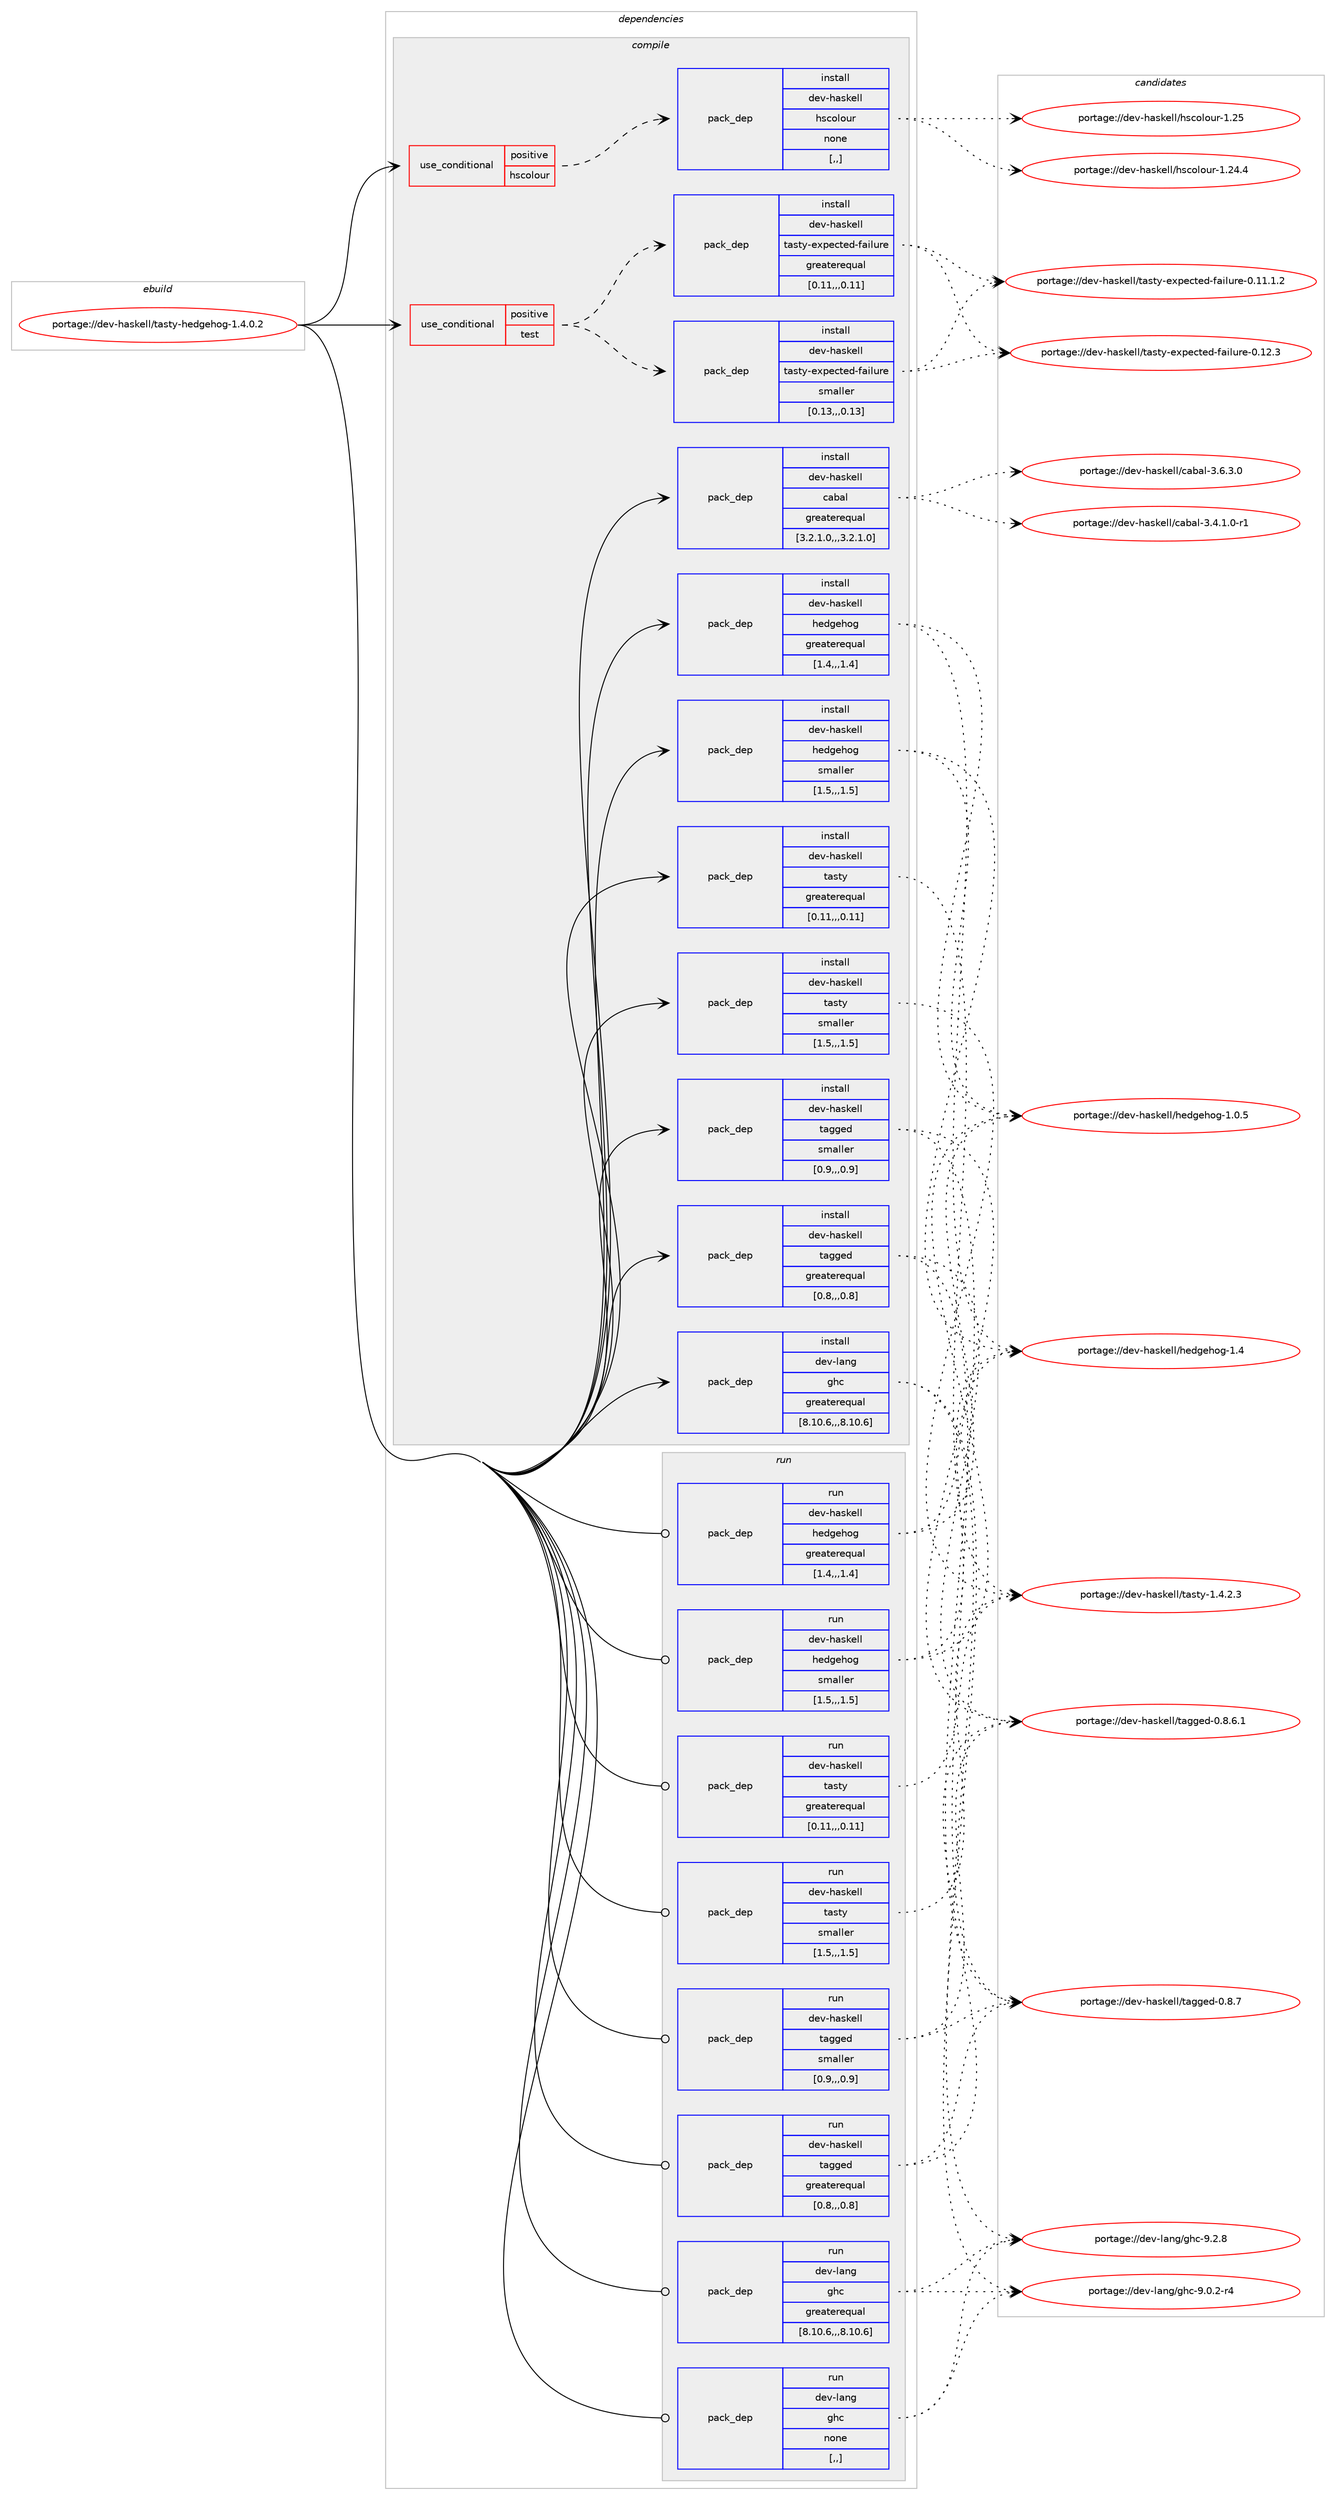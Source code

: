digraph prolog {

# *************
# Graph options
# *************

newrank=true;
concentrate=true;
compound=true;
graph [rankdir=LR,fontname=Helvetica,fontsize=10,ranksep=1.5];#, ranksep=2.5, nodesep=0.2];
edge  [arrowhead=vee];
node  [fontname=Helvetica,fontsize=10];

# **********
# The ebuild
# **********

subgraph cluster_leftcol {
color=gray;
label=<<i>ebuild</i>>;
id [label="portage://dev-haskell/tasty-hedgehog-1.4.0.2", color=red, width=4, href="../dev-haskell/tasty-hedgehog-1.4.0.2.svg"];
}

# ****************
# The dependencies
# ****************

subgraph cluster_midcol {
color=gray;
label=<<i>dependencies</i>>;
subgraph cluster_compile {
fillcolor="#eeeeee";
style=filled;
label=<<i>compile</i>>;
subgraph cond21089 {
dependency88715 [label=<<TABLE BORDER="0" CELLBORDER="1" CELLSPACING="0" CELLPADDING="4"><TR><TD ROWSPAN="3" CELLPADDING="10">use_conditional</TD></TR><TR><TD>positive</TD></TR><TR><TD>hscolour</TD></TR></TABLE>>, shape=none, color=red];
subgraph pack66604 {
dependency88716 [label=<<TABLE BORDER="0" CELLBORDER="1" CELLSPACING="0" CELLPADDING="4" WIDTH="220"><TR><TD ROWSPAN="6" CELLPADDING="30">pack_dep</TD></TR><TR><TD WIDTH="110">install</TD></TR><TR><TD>dev-haskell</TD></TR><TR><TD>hscolour</TD></TR><TR><TD>none</TD></TR><TR><TD>[,,]</TD></TR></TABLE>>, shape=none, color=blue];
}
dependency88715:e -> dependency88716:w [weight=20,style="dashed",arrowhead="vee"];
}
id:e -> dependency88715:w [weight=20,style="solid",arrowhead="vee"];
subgraph cond21090 {
dependency88717 [label=<<TABLE BORDER="0" CELLBORDER="1" CELLSPACING="0" CELLPADDING="4"><TR><TD ROWSPAN="3" CELLPADDING="10">use_conditional</TD></TR><TR><TD>positive</TD></TR><TR><TD>test</TD></TR></TABLE>>, shape=none, color=red];
subgraph pack66605 {
dependency88718 [label=<<TABLE BORDER="0" CELLBORDER="1" CELLSPACING="0" CELLPADDING="4" WIDTH="220"><TR><TD ROWSPAN="6" CELLPADDING="30">pack_dep</TD></TR><TR><TD WIDTH="110">install</TD></TR><TR><TD>dev-haskell</TD></TR><TR><TD>tasty-expected-failure</TD></TR><TR><TD>greaterequal</TD></TR><TR><TD>[0.11,,,0.11]</TD></TR></TABLE>>, shape=none, color=blue];
}
dependency88717:e -> dependency88718:w [weight=20,style="dashed",arrowhead="vee"];
subgraph pack66606 {
dependency88719 [label=<<TABLE BORDER="0" CELLBORDER="1" CELLSPACING="0" CELLPADDING="4" WIDTH="220"><TR><TD ROWSPAN="6" CELLPADDING="30">pack_dep</TD></TR><TR><TD WIDTH="110">install</TD></TR><TR><TD>dev-haskell</TD></TR><TR><TD>tasty-expected-failure</TD></TR><TR><TD>smaller</TD></TR><TR><TD>[0.13,,,0.13]</TD></TR></TABLE>>, shape=none, color=blue];
}
dependency88717:e -> dependency88719:w [weight=20,style="dashed",arrowhead="vee"];
}
id:e -> dependency88717:w [weight=20,style="solid",arrowhead="vee"];
subgraph pack66607 {
dependency88720 [label=<<TABLE BORDER="0" CELLBORDER="1" CELLSPACING="0" CELLPADDING="4" WIDTH="220"><TR><TD ROWSPAN="6" CELLPADDING="30">pack_dep</TD></TR><TR><TD WIDTH="110">install</TD></TR><TR><TD>dev-haskell</TD></TR><TR><TD>cabal</TD></TR><TR><TD>greaterequal</TD></TR><TR><TD>[3.2.1.0,,,3.2.1.0]</TD></TR></TABLE>>, shape=none, color=blue];
}
id:e -> dependency88720:w [weight=20,style="solid",arrowhead="vee"];
subgraph pack66608 {
dependency88721 [label=<<TABLE BORDER="0" CELLBORDER="1" CELLSPACING="0" CELLPADDING="4" WIDTH="220"><TR><TD ROWSPAN="6" CELLPADDING="30">pack_dep</TD></TR><TR><TD WIDTH="110">install</TD></TR><TR><TD>dev-haskell</TD></TR><TR><TD>hedgehog</TD></TR><TR><TD>greaterequal</TD></TR><TR><TD>[1.4,,,1.4]</TD></TR></TABLE>>, shape=none, color=blue];
}
id:e -> dependency88721:w [weight=20,style="solid",arrowhead="vee"];
subgraph pack66609 {
dependency88722 [label=<<TABLE BORDER="0" CELLBORDER="1" CELLSPACING="0" CELLPADDING="4" WIDTH="220"><TR><TD ROWSPAN="6" CELLPADDING="30">pack_dep</TD></TR><TR><TD WIDTH="110">install</TD></TR><TR><TD>dev-haskell</TD></TR><TR><TD>hedgehog</TD></TR><TR><TD>smaller</TD></TR><TR><TD>[1.5,,,1.5]</TD></TR></TABLE>>, shape=none, color=blue];
}
id:e -> dependency88722:w [weight=20,style="solid",arrowhead="vee"];
subgraph pack66610 {
dependency88723 [label=<<TABLE BORDER="0" CELLBORDER="1" CELLSPACING="0" CELLPADDING="4" WIDTH="220"><TR><TD ROWSPAN="6" CELLPADDING="30">pack_dep</TD></TR><TR><TD WIDTH="110">install</TD></TR><TR><TD>dev-haskell</TD></TR><TR><TD>tagged</TD></TR><TR><TD>greaterequal</TD></TR><TR><TD>[0.8,,,0.8]</TD></TR></TABLE>>, shape=none, color=blue];
}
id:e -> dependency88723:w [weight=20,style="solid",arrowhead="vee"];
subgraph pack66611 {
dependency88724 [label=<<TABLE BORDER="0" CELLBORDER="1" CELLSPACING="0" CELLPADDING="4" WIDTH="220"><TR><TD ROWSPAN="6" CELLPADDING="30">pack_dep</TD></TR><TR><TD WIDTH="110">install</TD></TR><TR><TD>dev-haskell</TD></TR><TR><TD>tagged</TD></TR><TR><TD>smaller</TD></TR><TR><TD>[0.9,,,0.9]</TD></TR></TABLE>>, shape=none, color=blue];
}
id:e -> dependency88724:w [weight=20,style="solid",arrowhead="vee"];
subgraph pack66612 {
dependency88725 [label=<<TABLE BORDER="0" CELLBORDER="1" CELLSPACING="0" CELLPADDING="4" WIDTH="220"><TR><TD ROWSPAN="6" CELLPADDING="30">pack_dep</TD></TR><TR><TD WIDTH="110">install</TD></TR><TR><TD>dev-haskell</TD></TR><TR><TD>tasty</TD></TR><TR><TD>greaterequal</TD></TR><TR><TD>[0.11,,,0.11]</TD></TR></TABLE>>, shape=none, color=blue];
}
id:e -> dependency88725:w [weight=20,style="solid",arrowhead="vee"];
subgraph pack66613 {
dependency88726 [label=<<TABLE BORDER="0" CELLBORDER="1" CELLSPACING="0" CELLPADDING="4" WIDTH="220"><TR><TD ROWSPAN="6" CELLPADDING="30">pack_dep</TD></TR><TR><TD WIDTH="110">install</TD></TR><TR><TD>dev-haskell</TD></TR><TR><TD>tasty</TD></TR><TR><TD>smaller</TD></TR><TR><TD>[1.5,,,1.5]</TD></TR></TABLE>>, shape=none, color=blue];
}
id:e -> dependency88726:w [weight=20,style="solid",arrowhead="vee"];
subgraph pack66614 {
dependency88727 [label=<<TABLE BORDER="0" CELLBORDER="1" CELLSPACING="0" CELLPADDING="4" WIDTH="220"><TR><TD ROWSPAN="6" CELLPADDING="30">pack_dep</TD></TR><TR><TD WIDTH="110">install</TD></TR><TR><TD>dev-lang</TD></TR><TR><TD>ghc</TD></TR><TR><TD>greaterequal</TD></TR><TR><TD>[8.10.6,,,8.10.6]</TD></TR></TABLE>>, shape=none, color=blue];
}
id:e -> dependency88727:w [weight=20,style="solid",arrowhead="vee"];
}
subgraph cluster_compileandrun {
fillcolor="#eeeeee";
style=filled;
label=<<i>compile and run</i>>;
}
subgraph cluster_run {
fillcolor="#eeeeee";
style=filled;
label=<<i>run</i>>;
subgraph pack66615 {
dependency88728 [label=<<TABLE BORDER="0" CELLBORDER="1" CELLSPACING="0" CELLPADDING="4" WIDTH="220"><TR><TD ROWSPAN="6" CELLPADDING="30">pack_dep</TD></TR><TR><TD WIDTH="110">run</TD></TR><TR><TD>dev-haskell</TD></TR><TR><TD>hedgehog</TD></TR><TR><TD>greaterequal</TD></TR><TR><TD>[1.4,,,1.4]</TD></TR></TABLE>>, shape=none, color=blue];
}
id:e -> dependency88728:w [weight=20,style="solid",arrowhead="odot"];
subgraph pack66616 {
dependency88729 [label=<<TABLE BORDER="0" CELLBORDER="1" CELLSPACING="0" CELLPADDING="4" WIDTH="220"><TR><TD ROWSPAN="6" CELLPADDING="30">pack_dep</TD></TR><TR><TD WIDTH="110">run</TD></TR><TR><TD>dev-haskell</TD></TR><TR><TD>hedgehog</TD></TR><TR><TD>smaller</TD></TR><TR><TD>[1.5,,,1.5]</TD></TR></TABLE>>, shape=none, color=blue];
}
id:e -> dependency88729:w [weight=20,style="solid",arrowhead="odot"];
subgraph pack66617 {
dependency88730 [label=<<TABLE BORDER="0" CELLBORDER="1" CELLSPACING="0" CELLPADDING="4" WIDTH="220"><TR><TD ROWSPAN="6" CELLPADDING="30">pack_dep</TD></TR><TR><TD WIDTH="110">run</TD></TR><TR><TD>dev-haskell</TD></TR><TR><TD>tagged</TD></TR><TR><TD>greaterequal</TD></TR><TR><TD>[0.8,,,0.8]</TD></TR></TABLE>>, shape=none, color=blue];
}
id:e -> dependency88730:w [weight=20,style="solid",arrowhead="odot"];
subgraph pack66618 {
dependency88731 [label=<<TABLE BORDER="0" CELLBORDER="1" CELLSPACING="0" CELLPADDING="4" WIDTH="220"><TR><TD ROWSPAN="6" CELLPADDING="30">pack_dep</TD></TR><TR><TD WIDTH="110">run</TD></TR><TR><TD>dev-haskell</TD></TR><TR><TD>tagged</TD></TR><TR><TD>smaller</TD></TR><TR><TD>[0.9,,,0.9]</TD></TR></TABLE>>, shape=none, color=blue];
}
id:e -> dependency88731:w [weight=20,style="solid",arrowhead="odot"];
subgraph pack66619 {
dependency88732 [label=<<TABLE BORDER="0" CELLBORDER="1" CELLSPACING="0" CELLPADDING="4" WIDTH="220"><TR><TD ROWSPAN="6" CELLPADDING="30">pack_dep</TD></TR><TR><TD WIDTH="110">run</TD></TR><TR><TD>dev-haskell</TD></TR><TR><TD>tasty</TD></TR><TR><TD>greaterequal</TD></TR><TR><TD>[0.11,,,0.11]</TD></TR></TABLE>>, shape=none, color=blue];
}
id:e -> dependency88732:w [weight=20,style="solid",arrowhead="odot"];
subgraph pack66620 {
dependency88733 [label=<<TABLE BORDER="0" CELLBORDER="1" CELLSPACING="0" CELLPADDING="4" WIDTH="220"><TR><TD ROWSPAN="6" CELLPADDING="30">pack_dep</TD></TR><TR><TD WIDTH="110">run</TD></TR><TR><TD>dev-haskell</TD></TR><TR><TD>tasty</TD></TR><TR><TD>smaller</TD></TR><TR><TD>[1.5,,,1.5]</TD></TR></TABLE>>, shape=none, color=blue];
}
id:e -> dependency88733:w [weight=20,style="solid",arrowhead="odot"];
subgraph pack66621 {
dependency88734 [label=<<TABLE BORDER="0" CELLBORDER="1" CELLSPACING="0" CELLPADDING="4" WIDTH="220"><TR><TD ROWSPAN="6" CELLPADDING="30">pack_dep</TD></TR><TR><TD WIDTH="110">run</TD></TR><TR><TD>dev-lang</TD></TR><TR><TD>ghc</TD></TR><TR><TD>greaterequal</TD></TR><TR><TD>[8.10.6,,,8.10.6]</TD></TR></TABLE>>, shape=none, color=blue];
}
id:e -> dependency88734:w [weight=20,style="solid",arrowhead="odot"];
subgraph pack66622 {
dependency88735 [label=<<TABLE BORDER="0" CELLBORDER="1" CELLSPACING="0" CELLPADDING="4" WIDTH="220"><TR><TD ROWSPAN="6" CELLPADDING="30">pack_dep</TD></TR><TR><TD WIDTH="110">run</TD></TR><TR><TD>dev-lang</TD></TR><TR><TD>ghc</TD></TR><TR><TD>none</TD></TR><TR><TD>[,,]</TD></TR></TABLE>>, shape=none, color=blue];
}
id:e -> dependency88735:w [weight=20,style="solid",arrowhead="odot"];
}
}

# **************
# The candidates
# **************

subgraph cluster_choices {
rank=same;
color=gray;
label=<<i>candidates</i>>;

subgraph choice66604 {
color=black;
nodesep=1;
choice100101118451049711510710110810847104115991111081111171144549465053 [label="portage://dev-haskell/hscolour-1.25", color=red, width=4,href="../dev-haskell/hscolour-1.25.svg"];
choice1001011184510497115107101108108471041159911110811111711445494650524652 [label="portage://dev-haskell/hscolour-1.24.4", color=red, width=4,href="../dev-haskell/hscolour-1.24.4.svg"];
dependency88716:e -> choice100101118451049711510710110810847104115991111081111171144549465053:w [style=dotted,weight="100"];
dependency88716:e -> choice1001011184510497115107101108108471041159911110811111711445494650524652:w [style=dotted,weight="100"];
}
subgraph choice66605 {
color=black;
nodesep=1;
choice100101118451049711510710110810847116971151161214510112011210199116101100451029710510811711410145484649504651 [label="portage://dev-haskell/tasty-expected-failure-0.12.3", color=red, width=4,href="../dev-haskell/tasty-expected-failure-0.12.3.svg"];
choice1001011184510497115107101108108471169711511612145101120112101991161011004510297105108117114101454846494946494650 [label="portage://dev-haskell/tasty-expected-failure-0.11.1.2", color=red, width=4,href="../dev-haskell/tasty-expected-failure-0.11.1.2.svg"];
dependency88718:e -> choice100101118451049711510710110810847116971151161214510112011210199116101100451029710510811711410145484649504651:w [style=dotted,weight="100"];
dependency88718:e -> choice1001011184510497115107101108108471169711511612145101120112101991161011004510297105108117114101454846494946494650:w [style=dotted,weight="100"];
}
subgraph choice66606 {
color=black;
nodesep=1;
choice100101118451049711510710110810847116971151161214510112011210199116101100451029710510811711410145484649504651 [label="portage://dev-haskell/tasty-expected-failure-0.12.3", color=red, width=4,href="../dev-haskell/tasty-expected-failure-0.12.3.svg"];
choice1001011184510497115107101108108471169711511612145101120112101991161011004510297105108117114101454846494946494650 [label="portage://dev-haskell/tasty-expected-failure-0.11.1.2", color=red, width=4,href="../dev-haskell/tasty-expected-failure-0.11.1.2.svg"];
dependency88719:e -> choice100101118451049711510710110810847116971151161214510112011210199116101100451029710510811711410145484649504651:w [style=dotted,weight="100"];
dependency88719:e -> choice1001011184510497115107101108108471169711511612145101120112101991161011004510297105108117114101454846494946494650:w [style=dotted,weight="100"];
}
subgraph choice66607 {
color=black;
nodesep=1;
choice100101118451049711510710110810847999798971084551465446514648 [label="portage://dev-haskell/cabal-3.6.3.0", color=red, width=4,href="../dev-haskell/cabal-3.6.3.0.svg"];
choice1001011184510497115107101108108479997989710845514652464946484511449 [label="portage://dev-haskell/cabal-3.4.1.0-r1", color=red, width=4,href="../dev-haskell/cabal-3.4.1.0-r1.svg"];
dependency88720:e -> choice100101118451049711510710110810847999798971084551465446514648:w [style=dotted,weight="100"];
dependency88720:e -> choice1001011184510497115107101108108479997989710845514652464946484511449:w [style=dotted,weight="100"];
}
subgraph choice66608 {
color=black;
nodesep=1;
choice10010111845104971151071011081084710410110010310110411110345494652 [label="portage://dev-haskell/hedgehog-1.4", color=red, width=4,href="../dev-haskell/hedgehog-1.4.svg"];
choice100101118451049711510710110810847104101100103101104111103454946484653 [label="portage://dev-haskell/hedgehog-1.0.5", color=red, width=4,href="../dev-haskell/hedgehog-1.0.5.svg"];
dependency88721:e -> choice10010111845104971151071011081084710410110010310110411110345494652:w [style=dotted,weight="100"];
dependency88721:e -> choice100101118451049711510710110810847104101100103101104111103454946484653:w [style=dotted,weight="100"];
}
subgraph choice66609 {
color=black;
nodesep=1;
choice10010111845104971151071011081084710410110010310110411110345494652 [label="portage://dev-haskell/hedgehog-1.4", color=red, width=4,href="../dev-haskell/hedgehog-1.4.svg"];
choice100101118451049711510710110810847104101100103101104111103454946484653 [label="portage://dev-haskell/hedgehog-1.0.5", color=red, width=4,href="../dev-haskell/hedgehog-1.0.5.svg"];
dependency88722:e -> choice10010111845104971151071011081084710410110010310110411110345494652:w [style=dotted,weight="100"];
dependency88722:e -> choice100101118451049711510710110810847104101100103101104111103454946484653:w [style=dotted,weight="100"];
}
subgraph choice66610 {
color=black;
nodesep=1;
choice10010111845104971151071011081084711697103103101100454846564655 [label="portage://dev-haskell/tagged-0.8.7", color=red, width=4,href="../dev-haskell/tagged-0.8.7.svg"];
choice100101118451049711510710110810847116971031031011004548465646544649 [label="portage://dev-haskell/tagged-0.8.6.1", color=red, width=4,href="../dev-haskell/tagged-0.8.6.1.svg"];
dependency88723:e -> choice10010111845104971151071011081084711697103103101100454846564655:w [style=dotted,weight="100"];
dependency88723:e -> choice100101118451049711510710110810847116971031031011004548465646544649:w [style=dotted,weight="100"];
}
subgraph choice66611 {
color=black;
nodesep=1;
choice10010111845104971151071011081084711697103103101100454846564655 [label="portage://dev-haskell/tagged-0.8.7", color=red, width=4,href="../dev-haskell/tagged-0.8.7.svg"];
choice100101118451049711510710110810847116971031031011004548465646544649 [label="portage://dev-haskell/tagged-0.8.6.1", color=red, width=4,href="../dev-haskell/tagged-0.8.6.1.svg"];
dependency88724:e -> choice10010111845104971151071011081084711697103103101100454846564655:w [style=dotted,weight="100"];
dependency88724:e -> choice100101118451049711510710110810847116971031031011004548465646544649:w [style=dotted,weight="100"];
}
subgraph choice66612 {
color=black;
nodesep=1;
choice100101118451049711510710110810847116971151161214549465246504651 [label="portage://dev-haskell/tasty-1.4.2.3", color=red, width=4,href="../dev-haskell/tasty-1.4.2.3.svg"];
dependency88725:e -> choice100101118451049711510710110810847116971151161214549465246504651:w [style=dotted,weight="100"];
}
subgraph choice66613 {
color=black;
nodesep=1;
choice100101118451049711510710110810847116971151161214549465246504651 [label="portage://dev-haskell/tasty-1.4.2.3", color=red, width=4,href="../dev-haskell/tasty-1.4.2.3.svg"];
dependency88726:e -> choice100101118451049711510710110810847116971151161214549465246504651:w [style=dotted,weight="100"];
}
subgraph choice66614 {
color=black;
nodesep=1;
choice10010111845108971101034710310499455746504656 [label="portage://dev-lang/ghc-9.2.8", color=red, width=4,href="../dev-lang/ghc-9.2.8.svg"];
choice100101118451089711010347103104994557464846504511452 [label="portage://dev-lang/ghc-9.0.2-r4", color=red, width=4,href="../dev-lang/ghc-9.0.2-r4.svg"];
dependency88727:e -> choice10010111845108971101034710310499455746504656:w [style=dotted,weight="100"];
dependency88727:e -> choice100101118451089711010347103104994557464846504511452:w [style=dotted,weight="100"];
}
subgraph choice66615 {
color=black;
nodesep=1;
choice10010111845104971151071011081084710410110010310110411110345494652 [label="portage://dev-haskell/hedgehog-1.4", color=red, width=4,href="../dev-haskell/hedgehog-1.4.svg"];
choice100101118451049711510710110810847104101100103101104111103454946484653 [label="portage://dev-haskell/hedgehog-1.0.5", color=red, width=4,href="../dev-haskell/hedgehog-1.0.5.svg"];
dependency88728:e -> choice10010111845104971151071011081084710410110010310110411110345494652:w [style=dotted,weight="100"];
dependency88728:e -> choice100101118451049711510710110810847104101100103101104111103454946484653:w [style=dotted,weight="100"];
}
subgraph choice66616 {
color=black;
nodesep=1;
choice10010111845104971151071011081084710410110010310110411110345494652 [label="portage://dev-haskell/hedgehog-1.4", color=red, width=4,href="../dev-haskell/hedgehog-1.4.svg"];
choice100101118451049711510710110810847104101100103101104111103454946484653 [label="portage://dev-haskell/hedgehog-1.0.5", color=red, width=4,href="../dev-haskell/hedgehog-1.0.5.svg"];
dependency88729:e -> choice10010111845104971151071011081084710410110010310110411110345494652:w [style=dotted,weight="100"];
dependency88729:e -> choice100101118451049711510710110810847104101100103101104111103454946484653:w [style=dotted,weight="100"];
}
subgraph choice66617 {
color=black;
nodesep=1;
choice10010111845104971151071011081084711697103103101100454846564655 [label="portage://dev-haskell/tagged-0.8.7", color=red, width=4,href="../dev-haskell/tagged-0.8.7.svg"];
choice100101118451049711510710110810847116971031031011004548465646544649 [label="portage://dev-haskell/tagged-0.8.6.1", color=red, width=4,href="../dev-haskell/tagged-0.8.6.1.svg"];
dependency88730:e -> choice10010111845104971151071011081084711697103103101100454846564655:w [style=dotted,weight="100"];
dependency88730:e -> choice100101118451049711510710110810847116971031031011004548465646544649:w [style=dotted,weight="100"];
}
subgraph choice66618 {
color=black;
nodesep=1;
choice10010111845104971151071011081084711697103103101100454846564655 [label="portage://dev-haskell/tagged-0.8.7", color=red, width=4,href="../dev-haskell/tagged-0.8.7.svg"];
choice100101118451049711510710110810847116971031031011004548465646544649 [label="portage://dev-haskell/tagged-0.8.6.1", color=red, width=4,href="../dev-haskell/tagged-0.8.6.1.svg"];
dependency88731:e -> choice10010111845104971151071011081084711697103103101100454846564655:w [style=dotted,weight="100"];
dependency88731:e -> choice100101118451049711510710110810847116971031031011004548465646544649:w [style=dotted,weight="100"];
}
subgraph choice66619 {
color=black;
nodesep=1;
choice100101118451049711510710110810847116971151161214549465246504651 [label="portage://dev-haskell/tasty-1.4.2.3", color=red, width=4,href="../dev-haskell/tasty-1.4.2.3.svg"];
dependency88732:e -> choice100101118451049711510710110810847116971151161214549465246504651:w [style=dotted,weight="100"];
}
subgraph choice66620 {
color=black;
nodesep=1;
choice100101118451049711510710110810847116971151161214549465246504651 [label="portage://dev-haskell/tasty-1.4.2.3", color=red, width=4,href="../dev-haskell/tasty-1.4.2.3.svg"];
dependency88733:e -> choice100101118451049711510710110810847116971151161214549465246504651:w [style=dotted,weight="100"];
}
subgraph choice66621 {
color=black;
nodesep=1;
choice10010111845108971101034710310499455746504656 [label="portage://dev-lang/ghc-9.2.8", color=red, width=4,href="../dev-lang/ghc-9.2.8.svg"];
choice100101118451089711010347103104994557464846504511452 [label="portage://dev-lang/ghc-9.0.2-r4", color=red, width=4,href="../dev-lang/ghc-9.0.2-r4.svg"];
dependency88734:e -> choice10010111845108971101034710310499455746504656:w [style=dotted,weight="100"];
dependency88734:e -> choice100101118451089711010347103104994557464846504511452:w [style=dotted,weight="100"];
}
subgraph choice66622 {
color=black;
nodesep=1;
choice10010111845108971101034710310499455746504656 [label="portage://dev-lang/ghc-9.2.8", color=red, width=4,href="../dev-lang/ghc-9.2.8.svg"];
choice100101118451089711010347103104994557464846504511452 [label="portage://dev-lang/ghc-9.0.2-r4", color=red, width=4,href="../dev-lang/ghc-9.0.2-r4.svg"];
dependency88735:e -> choice10010111845108971101034710310499455746504656:w [style=dotted,weight="100"];
dependency88735:e -> choice100101118451089711010347103104994557464846504511452:w [style=dotted,weight="100"];
}
}

}
